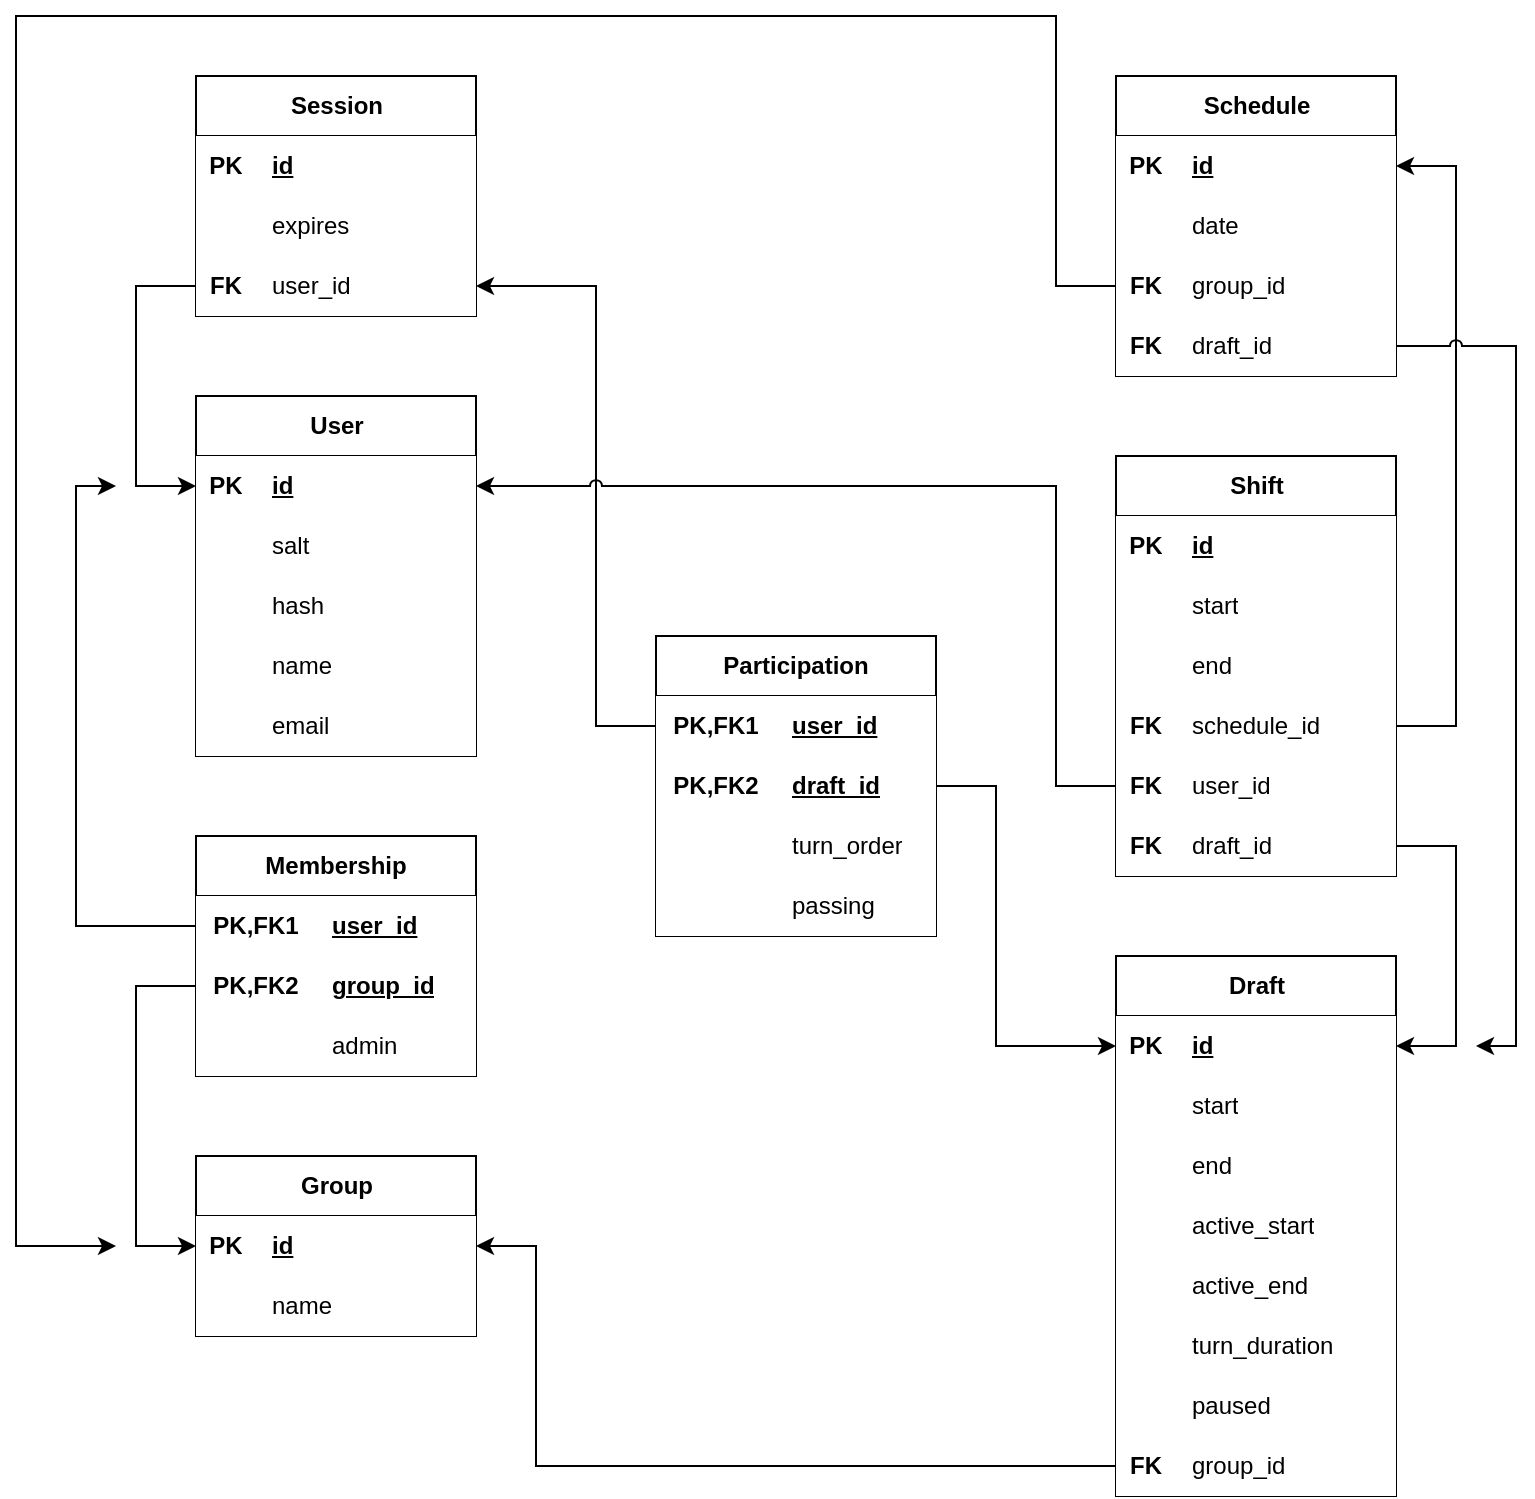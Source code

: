<mxfile version="27.0.9">
  <diagram name="Page-1" id="SUoodU7b6UHU02a_8Lrd">
    <mxGraphModel dx="2404" dy="914" grid="1" gridSize="10" guides="1" tooltips="1" connect="1" arrows="1" fold="1" page="1" pageScale="1" pageWidth="850" pageHeight="1100" math="0" shadow="0">
      <root>
        <mxCell id="0" />
        <mxCell id="1" parent="0" />
        <mxCell id="FBDq60Pws3nkyIxIa5iz-25" value="Session" style="shape=table;startSize=30;container=1;collapsible=1;childLayout=tableLayout;fixedRows=1;rowLines=0;fontStyle=1;align=center;resizeLast=1;html=1;" parent="1" vertex="1">
          <mxGeometry x="40" y="40" width="140" height="120" as="geometry" />
        </mxCell>
        <mxCell id="FBDq60Pws3nkyIxIa5iz-26" value="" style="shape=tableRow;horizontal=0;startSize=0;swimlaneHead=0;swimlaneBody=0;collapsible=0;dropTarget=0;points=[[0,0.5],[1,0.5]];portConstraint=eastwest;top=0;left=0;right=0;bottom=1;" parent="FBDq60Pws3nkyIxIa5iz-25" vertex="1">
          <mxGeometry y="30" width="140" height="30" as="geometry" />
        </mxCell>
        <mxCell id="FBDq60Pws3nkyIxIa5iz-27" value="PK" style="shape=partialRectangle;connectable=0;top=0;left=0;bottom=0;right=0;fontStyle=1;overflow=hidden;whiteSpace=wrap;html=1;" parent="FBDq60Pws3nkyIxIa5iz-26" vertex="1">
          <mxGeometry width="30" height="30" as="geometry">
            <mxRectangle width="30" height="30" as="alternateBounds" />
          </mxGeometry>
        </mxCell>
        <mxCell id="FBDq60Pws3nkyIxIa5iz-28" value="id" style="shape=partialRectangle;connectable=0;top=0;left=0;bottom=0;right=0;align=left;spacingLeft=6;fontStyle=5;overflow=hidden;whiteSpace=wrap;html=1;" parent="FBDq60Pws3nkyIxIa5iz-26" vertex="1">
          <mxGeometry x="30" width="110" height="30" as="geometry">
            <mxRectangle width="110" height="30" as="alternateBounds" />
          </mxGeometry>
        </mxCell>
        <mxCell id="FBDq60Pws3nkyIxIa5iz-29" value="" style="shape=tableRow;horizontal=0;startSize=0;swimlaneHead=0;swimlaneBody=0;collapsible=0;dropTarget=0;points=[[0,0.5],[1,0.5]];portConstraint=eastwest;top=0;left=0;right=0;bottom=0;" parent="FBDq60Pws3nkyIxIa5iz-25" vertex="1">
          <mxGeometry y="60" width="140" height="30" as="geometry" />
        </mxCell>
        <mxCell id="FBDq60Pws3nkyIxIa5iz-30" value="" style="shape=partialRectangle;connectable=0;top=0;left=0;bottom=0;right=0;editable=1;overflow=hidden;whiteSpace=wrap;html=1;" parent="FBDq60Pws3nkyIxIa5iz-29" vertex="1">
          <mxGeometry width="30" height="30" as="geometry">
            <mxRectangle width="30" height="30" as="alternateBounds" />
          </mxGeometry>
        </mxCell>
        <mxCell id="FBDq60Pws3nkyIxIa5iz-31" value="expires" style="shape=partialRectangle;connectable=0;top=0;left=0;bottom=0;right=0;align=left;spacingLeft=6;overflow=hidden;whiteSpace=wrap;html=1;" parent="FBDq60Pws3nkyIxIa5iz-29" vertex="1">
          <mxGeometry x="30" width="110" height="30" as="geometry">
            <mxRectangle width="110" height="30" as="alternateBounds" />
          </mxGeometry>
        </mxCell>
        <mxCell id="FBDq60Pws3nkyIxIa5iz-54" value="" style="shape=tableRow;horizontal=0;startSize=0;swimlaneHead=0;swimlaneBody=0;collapsible=0;dropTarget=0;points=[[0,0.5],[1,0.5]];portConstraint=eastwest;top=0;left=0;right=0;bottom=0;" parent="FBDq60Pws3nkyIxIa5iz-25" vertex="1">
          <mxGeometry y="90" width="140" height="30" as="geometry" />
        </mxCell>
        <mxCell id="FBDq60Pws3nkyIxIa5iz-55" value="&lt;b&gt;FK&lt;/b&gt;" style="shape=partialRectangle;connectable=0;top=0;left=0;bottom=0;right=0;editable=1;overflow=hidden;whiteSpace=wrap;html=1;" parent="FBDq60Pws3nkyIxIa5iz-54" vertex="1">
          <mxGeometry width="30" height="30" as="geometry">
            <mxRectangle width="30" height="30" as="alternateBounds" />
          </mxGeometry>
        </mxCell>
        <mxCell id="FBDq60Pws3nkyIxIa5iz-56" value="user_id" style="shape=partialRectangle;connectable=0;top=0;left=0;bottom=0;right=0;align=left;spacingLeft=6;overflow=hidden;whiteSpace=wrap;html=1;" parent="FBDq60Pws3nkyIxIa5iz-54" vertex="1">
          <mxGeometry x="30" width="110" height="30" as="geometry">
            <mxRectangle width="110" height="30" as="alternateBounds" />
          </mxGeometry>
        </mxCell>
        <mxCell id="FBDq60Pws3nkyIxIa5iz-38" value="User" style="shape=table;startSize=30;container=1;collapsible=1;childLayout=tableLayout;fixedRows=1;rowLines=0;fontStyle=1;align=center;resizeLast=1;html=1;" parent="1" vertex="1">
          <mxGeometry x="40" y="200" width="140" height="180" as="geometry" />
        </mxCell>
        <mxCell id="FBDq60Pws3nkyIxIa5iz-39" value="" style="shape=tableRow;horizontal=0;startSize=0;swimlaneHead=0;swimlaneBody=0;collapsible=0;dropTarget=0;points=[[0,0.5],[1,0.5]];portConstraint=eastwest;top=0;left=0;right=0;bottom=1;" parent="FBDq60Pws3nkyIxIa5iz-38" vertex="1">
          <mxGeometry y="30" width="140" height="30" as="geometry" />
        </mxCell>
        <mxCell id="FBDq60Pws3nkyIxIa5iz-40" value="PK" style="shape=partialRectangle;connectable=0;top=0;left=0;bottom=0;right=0;fontStyle=1;overflow=hidden;whiteSpace=wrap;html=1;" parent="FBDq60Pws3nkyIxIa5iz-39" vertex="1">
          <mxGeometry width="30" height="30" as="geometry">
            <mxRectangle width="30" height="30" as="alternateBounds" />
          </mxGeometry>
        </mxCell>
        <mxCell id="FBDq60Pws3nkyIxIa5iz-41" value="id" style="shape=partialRectangle;connectable=0;top=0;left=0;bottom=0;right=0;align=left;spacingLeft=6;fontStyle=5;overflow=hidden;whiteSpace=wrap;html=1;" parent="FBDq60Pws3nkyIxIa5iz-39" vertex="1">
          <mxGeometry x="30" width="110" height="30" as="geometry">
            <mxRectangle width="110" height="30" as="alternateBounds" />
          </mxGeometry>
        </mxCell>
        <mxCell id="FBDq60Pws3nkyIxIa5iz-42" value="" style="shape=tableRow;horizontal=0;startSize=0;swimlaneHead=0;swimlaneBody=0;collapsible=0;dropTarget=0;points=[[0,0.5],[1,0.5]];portConstraint=eastwest;top=0;left=0;right=0;bottom=0;" parent="FBDq60Pws3nkyIxIa5iz-38" vertex="1">
          <mxGeometry y="60" width="140" height="30" as="geometry" />
        </mxCell>
        <mxCell id="FBDq60Pws3nkyIxIa5iz-43" value="" style="shape=partialRectangle;connectable=0;top=0;left=0;bottom=0;right=0;editable=1;overflow=hidden;whiteSpace=wrap;html=1;" parent="FBDq60Pws3nkyIxIa5iz-42" vertex="1">
          <mxGeometry width="30" height="30" as="geometry">
            <mxRectangle width="30" height="30" as="alternateBounds" />
          </mxGeometry>
        </mxCell>
        <mxCell id="FBDq60Pws3nkyIxIa5iz-44" value="salt" style="shape=partialRectangle;connectable=0;top=0;left=0;bottom=0;right=0;align=left;spacingLeft=6;overflow=hidden;whiteSpace=wrap;html=1;" parent="FBDq60Pws3nkyIxIa5iz-42" vertex="1">
          <mxGeometry x="30" width="110" height="30" as="geometry">
            <mxRectangle width="110" height="30" as="alternateBounds" />
          </mxGeometry>
        </mxCell>
        <mxCell id="FBDq60Pws3nkyIxIa5iz-45" value="" style="shape=tableRow;horizontal=0;startSize=0;swimlaneHead=0;swimlaneBody=0;collapsible=0;dropTarget=0;points=[[0,0.5],[1,0.5]];portConstraint=eastwest;top=0;left=0;right=0;bottom=0;" parent="FBDq60Pws3nkyIxIa5iz-38" vertex="1">
          <mxGeometry y="90" width="140" height="30" as="geometry" />
        </mxCell>
        <mxCell id="FBDq60Pws3nkyIxIa5iz-46" value="" style="shape=partialRectangle;connectable=0;top=0;left=0;bottom=0;right=0;editable=1;overflow=hidden;whiteSpace=wrap;html=1;" parent="FBDq60Pws3nkyIxIa5iz-45" vertex="1">
          <mxGeometry width="30" height="30" as="geometry">
            <mxRectangle width="30" height="30" as="alternateBounds" />
          </mxGeometry>
        </mxCell>
        <mxCell id="FBDq60Pws3nkyIxIa5iz-47" value="hash" style="shape=partialRectangle;connectable=0;top=0;left=0;bottom=0;right=0;align=left;spacingLeft=6;overflow=hidden;whiteSpace=wrap;html=1;" parent="FBDq60Pws3nkyIxIa5iz-45" vertex="1">
          <mxGeometry x="30" width="110" height="30" as="geometry">
            <mxRectangle width="110" height="30" as="alternateBounds" />
          </mxGeometry>
        </mxCell>
        <mxCell id="FBDq60Pws3nkyIxIa5iz-48" value="" style="shape=tableRow;horizontal=0;startSize=0;swimlaneHead=0;swimlaneBody=0;collapsible=0;dropTarget=0;points=[[0,0.5],[1,0.5]];portConstraint=eastwest;top=0;left=0;right=0;bottom=0;" parent="FBDq60Pws3nkyIxIa5iz-38" vertex="1">
          <mxGeometry y="120" width="140" height="30" as="geometry" />
        </mxCell>
        <mxCell id="FBDq60Pws3nkyIxIa5iz-49" value="" style="shape=partialRectangle;connectable=0;top=0;left=0;bottom=0;right=0;editable=1;overflow=hidden;whiteSpace=wrap;html=1;" parent="FBDq60Pws3nkyIxIa5iz-48" vertex="1">
          <mxGeometry width="30" height="30" as="geometry">
            <mxRectangle width="30" height="30" as="alternateBounds" />
          </mxGeometry>
        </mxCell>
        <mxCell id="FBDq60Pws3nkyIxIa5iz-50" value="name" style="shape=partialRectangle;connectable=0;top=0;left=0;bottom=0;right=0;align=left;spacingLeft=6;overflow=hidden;whiteSpace=wrap;html=1;" parent="FBDq60Pws3nkyIxIa5iz-48" vertex="1">
          <mxGeometry x="30" width="110" height="30" as="geometry">
            <mxRectangle width="110" height="30" as="alternateBounds" />
          </mxGeometry>
        </mxCell>
        <mxCell id="FBDq60Pws3nkyIxIa5iz-51" value="" style="shape=tableRow;horizontal=0;startSize=0;swimlaneHead=0;swimlaneBody=0;collapsible=0;dropTarget=0;points=[[0,0.5],[1,0.5]];portConstraint=eastwest;top=0;left=0;right=0;bottom=0;" parent="FBDq60Pws3nkyIxIa5iz-38" vertex="1">
          <mxGeometry y="150" width="140" height="30" as="geometry" />
        </mxCell>
        <mxCell id="FBDq60Pws3nkyIxIa5iz-52" value="" style="shape=partialRectangle;connectable=0;top=0;left=0;bottom=0;right=0;editable=1;overflow=hidden;whiteSpace=wrap;html=1;" parent="FBDq60Pws3nkyIxIa5iz-51" vertex="1">
          <mxGeometry width="30" height="30" as="geometry">
            <mxRectangle width="30" height="30" as="alternateBounds" />
          </mxGeometry>
        </mxCell>
        <mxCell id="FBDq60Pws3nkyIxIa5iz-53" value="email" style="shape=partialRectangle;connectable=0;top=0;left=0;bottom=0;right=0;align=left;spacingLeft=6;overflow=hidden;whiteSpace=wrap;html=1;" parent="FBDq60Pws3nkyIxIa5iz-51" vertex="1">
          <mxGeometry x="30" width="110" height="30" as="geometry">
            <mxRectangle width="110" height="30" as="alternateBounds" />
          </mxGeometry>
        </mxCell>
        <mxCell id="FBDq60Pws3nkyIxIa5iz-57" value="Group" style="shape=table;startSize=30;container=1;collapsible=1;childLayout=tableLayout;fixedRows=1;rowLines=0;fontStyle=1;align=center;resizeLast=1;html=1;" parent="1" vertex="1">
          <mxGeometry x="40" y="580" width="140" height="90" as="geometry" />
        </mxCell>
        <mxCell id="FBDq60Pws3nkyIxIa5iz-58" value="" style="shape=tableRow;horizontal=0;startSize=0;swimlaneHead=0;swimlaneBody=0;collapsible=0;dropTarget=0;points=[[0,0.5],[1,0.5]];portConstraint=eastwest;top=0;left=0;right=0;bottom=1;" parent="FBDq60Pws3nkyIxIa5iz-57" vertex="1">
          <mxGeometry y="30" width="140" height="30" as="geometry" />
        </mxCell>
        <mxCell id="FBDq60Pws3nkyIxIa5iz-59" value="PK" style="shape=partialRectangle;connectable=0;top=0;left=0;bottom=0;right=0;fontStyle=1;overflow=hidden;whiteSpace=wrap;html=1;" parent="FBDq60Pws3nkyIxIa5iz-58" vertex="1">
          <mxGeometry width="30" height="30" as="geometry">
            <mxRectangle width="30" height="30" as="alternateBounds" />
          </mxGeometry>
        </mxCell>
        <mxCell id="FBDq60Pws3nkyIxIa5iz-60" value="id" style="shape=partialRectangle;connectable=0;top=0;left=0;bottom=0;right=0;align=left;spacingLeft=6;fontStyle=5;overflow=hidden;whiteSpace=wrap;html=1;" parent="FBDq60Pws3nkyIxIa5iz-58" vertex="1">
          <mxGeometry x="30" width="110" height="30" as="geometry">
            <mxRectangle width="110" height="30" as="alternateBounds" />
          </mxGeometry>
        </mxCell>
        <mxCell id="FBDq60Pws3nkyIxIa5iz-61" value="" style="shape=tableRow;horizontal=0;startSize=0;swimlaneHead=0;swimlaneBody=0;collapsible=0;dropTarget=0;points=[[0,0.5],[1,0.5]];portConstraint=eastwest;top=0;left=0;right=0;bottom=0;" parent="FBDq60Pws3nkyIxIa5iz-57" vertex="1">
          <mxGeometry y="60" width="140" height="30" as="geometry" />
        </mxCell>
        <mxCell id="FBDq60Pws3nkyIxIa5iz-62" value="" style="shape=partialRectangle;connectable=0;top=0;left=0;bottom=0;right=0;editable=1;overflow=hidden;whiteSpace=wrap;html=1;" parent="FBDq60Pws3nkyIxIa5iz-61" vertex="1">
          <mxGeometry width="30" height="30" as="geometry">
            <mxRectangle width="30" height="30" as="alternateBounds" />
          </mxGeometry>
        </mxCell>
        <mxCell id="FBDq60Pws3nkyIxIa5iz-63" value="name" style="shape=partialRectangle;connectable=0;top=0;left=0;bottom=0;right=0;align=left;spacingLeft=6;overflow=hidden;whiteSpace=wrap;html=1;" parent="FBDq60Pws3nkyIxIa5iz-61" vertex="1">
          <mxGeometry x="30" width="110" height="30" as="geometry">
            <mxRectangle width="110" height="30" as="alternateBounds" />
          </mxGeometry>
        </mxCell>
        <mxCell id="FBDq60Pws3nkyIxIa5iz-70" value="Draft" style="shape=table;startSize=30;container=1;collapsible=1;childLayout=tableLayout;fixedRows=1;rowLines=0;fontStyle=1;align=center;resizeLast=1;html=1;" parent="1" vertex="1">
          <mxGeometry x="500" y="480" width="140" height="270" as="geometry" />
        </mxCell>
        <mxCell id="FBDq60Pws3nkyIxIa5iz-71" value="" style="shape=tableRow;horizontal=0;startSize=0;swimlaneHead=0;swimlaneBody=0;collapsible=0;dropTarget=0;points=[[0,0.5],[1,0.5]];portConstraint=eastwest;top=0;left=0;right=0;bottom=1;" parent="FBDq60Pws3nkyIxIa5iz-70" vertex="1">
          <mxGeometry y="30" width="140" height="30" as="geometry" />
        </mxCell>
        <mxCell id="FBDq60Pws3nkyIxIa5iz-72" value="PK" style="shape=partialRectangle;connectable=0;top=0;left=0;bottom=0;right=0;fontStyle=1;overflow=hidden;whiteSpace=wrap;html=1;" parent="FBDq60Pws3nkyIxIa5iz-71" vertex="1">
          <mxGeometry width="30" height="30" as="geometry">
            <mxRectangle width="30" height="30" as="alternateBounds" />
          </mxGeometry>
        </mxCell>
        <mxCell id="FBDq60Pws3nkyIxIa5iz-73" value="id" style="shape=partialRectangle;connectable=0;top=0;left=0;bottom=0;right=0;align=left;spacingLeft=6;fontStyle=5;overflow=hidden;whiteSpace=wrap;html=1;" parent="FBDq60Pws3nkyIxIa5iz-71" vertex="1">
          <mxGeometry x="30" width="110" height="30" as="geometry">
            <mxRectangle width="110" height="30" as="alternateBounds" />
          </mxGeometry>
        </mxCell>
        <mxCell id="FBDq60Pws3nkyIxIa5iz-74" value="" style="shape=tableRow;horizontal=0;startSize=0;swimlaneHead=0;swimlaneBody=0;collapsible=0;dropTarget=0;points=[[0,0.5],[1,0.5]];portConstraint=eastwest;top=0;left=0;right=0;bottom=0;" parent="FBDq60Pws3nkyIxIa5iz-70" vertex="1">
          <mxGeometry y="60" width="140" height="30" as="geometry" />
        </mxCell>
        <mxCell id="FBDq60Pws3nkyIxIa5iz-75" value="" style="shape=partialRectangle;connectable=0;top=0;left=0;bottom=0;right=0;editable=1;overflow=hidden;whiteSpace=wrap;html=1;" parent="FBDq60Pws3nkyIxIa5iz-74" vertex="1">
          <mxGeometry width="30" height="30" as="geometry">
            <mxRectangle width="30" height="30" as="alternateBounds" />
          </mxGeometry>
        </mxCell>
        <mxCell id="FBDq60Pws3nkyIxIa5iz-76" value="start" style="shape=partialRectangle;connectable=0;top=0;left=0;bottom=0;right=0;align=left;spacingLeft=6;overflow=hidden;whiteSpace=wrap;html=1;" parent="FBDq60Pws3nkyIxIa5iz-74" vertex="1">
          <mxGeometry x="30" width="110" height="30" as="geometry">
            <mxRectangle width="110" height="30" as="alternateBounds" />
          </mxGeometry>
        </mxCell>
        <mxCell id="FBDq60Pws3nkyIxIa5iz-77" value="" style="shape=tableRow;horizontal=0;startSize=0;swimlaneHead=0;swimlaneBody=0;collapsible=0;dropTarget=0;points=[[0,0.5],[1,0.5]];portConstraint=eastwest;top=0;left=0;right=0;bottom=0;" parent="FBDq60Pws3nkyIxIa5iz-70" vertex="1">
          <mxGeometry y="90" width="140" height="30" as="geometry" />
        </mxCell>
        <mxCell id="FBDq60Pws3nkyIxIa5iz-78" value="" style="shape=partialRectangle;connectable=0;top=0;left=0;bottom=0;right=0;editable=1;overflow=hidden;whiteSpace=wrap;html=1;" parent="FBDq60Pws3nkyIxIa5iz-77" vertex="1">
          <mxGeometry width="30" height="30" as="geometry">
            <mxRectangle width="30" height="30" as="alternateBounds" />
          </mxGeometry>
        </mxCell>
        <mxCell id="FBDq60Pws3nkyIxIa5iz-79" value="end" style="shape=partialRectangle;connectable=0;top=0;left=0;bottom=0;right=0;align=left;spacingLeft=6;overflow=hidden;whiteSpace=wrap;html=1;" parent="FBDq60Pws3nkyIxIa5iz-77" vertex="1">
          <mxGeometry x="30" width="110" height="30" as="geometry">
            <mxRectangle width="110" height="30" as="alternateBounds" />
          </mxGeometry>
        </mxCell>
        <mxCell id="FBDq60Pws3nkyIxIa5iz-80" value="" style="shape=tableRow;horizontal=0;startSize=0;swimlaneHead=0;swimlaneBody=0;collapsible=0;dropTarget=0;points=[[0,0.5],[1,0.5]];portConstraint=eastwest;top=0;left=0;right=0;bottom=0;" parent="FBDq60Pws3nkyIxIa5iz-70" vertex="1">
          <mxGeometry y="120" width="140" height="30" as="geometry" />
        </mxCell>
        <mxCell id="FBDq60Pws3nkyIxIa5iz-81" value="" style="shape=partialRectangle;connectable=0;top=0;left=0;bottom=0;right=0;editable=1;overflow=hidden;whiteSpace=wrap;html=1;" parent="FBDq60Pws3nkyIxIa5iz-80" vertex="1">
          <mxGeometry width="30" height="30" as="geometry">
            <mxRectangle width="30" height="30" as="alternateBounds" />
          </mxGeometry>
        </mxCell>
        <mxCell id="FBDq60Pws3nkyIxIa5iz-82" value="active_start" style="shape=partialRectangle;connectable=0;top=0;left=0;bottom=0;right=0;align=left;spacingLeft=6;overflow=hidden;whiteSpace=wrap;html=1;" parent="FBDq60Pws3nkyIxIa5iz-80" vertex="1">
          <mxGeometry x="30" width="110" height="30" as="geometry">
            <mxRectangle width="110" height="30" as="alternateBounds" />
          </mxGeometry>
        </mxCell>
        <mxCell id="FBDq60Pws3nkyIxIa5iz-83" value="" style="shape=tableRow;horizontal=0;startSize=0;swimlaneHead=0;swimlaneBody=0;collapsible=0;dropTarget=0;points=[[0,0.5],[1,0.5]];portConstraint=eastwest;top=0;left=0;right=0;bottom=0;" parent="FBDq60Pws3nkyIxIa5iz-70" vertex="1">
          <mxGeometry y="150" width="140" height="30" as="geometry" />
        </mxCell>
        <mxCell id="FBDq60Pws3nkyIxIa5iz-84" value="" style="shape=partialRectangle;connectable=0;top=0;left=0;bottom=0;right=0;editable=1;overflow=hidden;whiteSpace=wrap;html=1;" parent="FBDq60Pws3nkyIxIa5iz-83" vertex="1">
          <mxGeometry width="30" height="30" as="geometry">
            <mxRectangle width="30" height="30" as="alternateBounds" />
          </mxGeometry>
        </mxCell>
        <mxCell id="FBDq60Pws3nkyIxIa5iz-85" value="active_end" style="shape=partialRectangle;connectable=0;top=0;left=0;bottom=0;right=0;align=left;spacingLeft=6;overflow=hidden;whiteSpace=wrap;html=1;" parent="FBDq60Pws3nkyIxIa5iz-83" vertex="1">
          <mxGeometry x="30" width="110" height="30" as="geometry">
            <mxRectangle width="110" height="30" as="alternateBounds" />
          </mxGeometry>
        </mxCell>
        <mxCell id="FBDq60Pws3nkyIxIa5iz-86" value="" style="shape=tableRow;horizontal=0;startSize=0;swimlaneHead=0;swimlaneBody=0;collapsible=0;dropTarget=0;points=[[0,0.5],[1,0.5]];portConstraint=eastwest;top=0;left=0;right=0;bottom=0;" parent="FBDq60Pws3nkyIxIa5iz-70" vertex="1">
          <mxGeometry y="180" width="140" height="30" as="geometry" />
        </mxCell>
        <mxCell id="FBDq60Pws3nkyIxIa5iz-87" value="" style="shape=partialRectangle;connectable=0;top=0;left=0;bottom=0;right=0;editable=1;overflow=hidden;whiteSpace=wrap;html=1;" parent="FBDq60Pws3nkyIxIa5iz-86" vertex="1">
          <mxGeometry width="30" height="30" as="geometry">
            <mxRectangle width="30" height="30" as="alternateBounds" />
          </mxGeometry>
        </mxCell>
        <mxCell id="FBDq60Pws3nkyIxIa5iz-88" value="turn_duration" style="shape=partialRectangle;connectable=0;top=0;left=0;bottom=0;right=0;align=left;spacingLeft=6;overflow=hidden;whiteSpace=wrap;html=1;" parent="FBDq60Pws3nkyIxIa5iz-86" vertex="1">
          <mxGeometry x="30" width="110" height="30" as="geometry">
            <mxRectangle width="110" height="30" as="alternateBounds" />
          </mxGeometry>
        </mxCell>
        <mxCell id="FBDq60Pws3nkyIxIa5iz-89" value="" style="shape=tableRow;horizontal=0;startSize=0;swimlaneHead=0;swimlaneBody=0;collapsible=0;dropTarget=0;points=[[0,0.5],[1,0.5]];portConstraint=eastwest;top=0;left=0;right=0;bottom=0;" parent="FBDq60Pws3nkyIxIa5iz-70" vertex="1">
          <mxGeometry y="210" width="140" height="30" as="geometry" />
        </mxCell>
        <mxCell id="FBDq60Pws3nkyIxIa5iz-90" value="" style="shape=partialRectangle;connectable=0;top=0;left=0;bottom=0;right=0;editable=1;overflow=hidden;whiteSpace=wrap;html=1;" parent="FBDq60Pws3nkyIxIa5iz-89" vertex="1">
          <mxGeometry width="30" height="30" as="geometry">
            <mxRectangle width="30" height="30" as="alternateBounds" />
          </mxGeometry>
        </mxCell>
        <mxCell id="FBDq60Pws3nkyIxIa5iz-91" value="paused" style="shape=partialRectangle;connectable=0;top=0;left=0;bottom=0;right=0;align=left;spacingLeft=6;overflow=hidden;whiteSpace=wrap;html=1;" parent="FBDq60Pws3nkyIxIa5iz-89" vertex="1">
          <mxGeometry x="30" width="110" height="30" as="geometry">
            <mxRectangle width="110" height="30" as="alternateBounds" />
          </mxGeometry>
        </mxCell>
        <mxCell id="FBDq60Pws3nkyIxIa5iz-183" value="" style="shape=tableRow;horizontal=0;startSize=0;swimlaneHead=0;swimlaneBody=0;collapsible=0;dropTarget=0;points=[[0,0.5],[1,0.5]];portConstraint=eastwest;top=0;left=0;right=0;bottom=0;" parent="FBDq60Pws3nkyIxIa5iz-70" vertex="1">
          <mxGeometry y="240" width="140" height="30" as="geometry" />
        </mxCell>
        <mxCell id="FBDq60Pws3nkyIxIa5iz-184" value="&lt;b&gt;FK&lt;/b&gt;" style="shape=partialRectangle;connectable=0;top=0;left=0;bottom=0;right=0;editable=1;overflow=hidden;whiteSpace=wrap;html=1;" parent="FBDq60Pws3nkyIxIa5iz-183" vertex="1">
          <mxGeometry width="30" height="30" as="geometry">
            <mxRectangle width="30" height="30" as="alternateBounds" />
          </mxGeometry>
        </mxCell>
        <mxCell id="FBDq60Pws3nkyIxIa5iz-185" value="group_id" style="shape=partialRectangle;connectable=0;top=0;left=0;bottom=0;right=0;align=left;spacingLeft=6;overflow=hidden;whiteSpace=wrap;html=1;" parent="FBDq60Pws3nkyIxIa5iz-183" vertex="1">
          <mxGeometry x="30" width="110" height="30" as="geometry">
            <mxRectangle width="110" height="30" as="alternateBounds" />
          </mxGeometry>
        </mxCell>
        <mxCell id="FBDq60Pws3nkyIxIa5iz-92" value="Schedule" style="shape=table;startSize=30;container=1;collapsible=1;childLayout=tableLayout;fixedRows=1;rowLines=0;fontStyle=1;align=center;resizeLast=1;html=1;swimlaneFillColor=none;" parent="1" vertex="1">
          <mxGeometry x="500" y="40" width="140" height="150" as="geometry" />
        </mxCell>
        <mxCell id="FBDq60Pws3nkyIxIa5iz-93" value="" style="shape=tableRow;horizontal=0;startSize=0;swimlaneHead=0;swimlaneBody=0;collapsible=0;dropTarget=0;points=[[0,0.5],[1,0.5]];portConstraint=eastwest;top=0;left=0;right=0;bottom=1;" parent="FBDq60Pws3nkyIxIa5iz-92" vertex="1">
          <mxGeometry y="30" width="140" height="30" as="geometry" />
        </mxCell>
        <mxCell id="FBDq60Pws3nkyIxIa5iz-94" value="PK" style="shape=partialRectangle;connectable=0;top=0;left=0;bottom=0;right=0;fontStyle=1;overflow=hidden;whiteSpace=wrap;html=1;" parent="FBDq60Pws3nkyIxIa5iz-93" vertex="1">
          <mxGeometry width="30" height="30" as="geometry">
            <mxRectangle width="30" height="30" as="alternateBounds" />
          </mxGeometry>
        </mxCell>
        <mxCell id="FBDq60Pws3nkyIxIa5iz-95" value="id" style="shape=partialRectangle;connectable=0;top=0;left=0;bottom=0;right=0;align=left;spacingLeft=6;fontStyle=5;overflow=hidden;whiteSpace=wrap;html=1;" parent="FBDq60Pws3nkyIxIa5iz-93" vertex="1">
          <mxGeometry x="30" width="110" height="30" as="geometry">
            <mxRectangle width="110" height="30" as="alternateBounds" />
          </mxGeometry>
        </mxCell>
        <mxCell id="FBDq60Pws3nkyIxIa5iz-96" value="" style="shape=tableRow;horizontal=0;startSize=0;swimlaneHead=0;swimlaneBody=0;collapsible=0;dropTarget=0;points=[[0,0.5],[1,0.5]];portConstraint=eastwest;top=0;left=0;right=0;bottom=0;" parent="FBDq60Pws3nkyIxIa5iz-92" vertex="1">
          <mxGeometry y="60" width="140" height="30" as="geometry" />
        </mxCell>
        <mxCell id="FBDq60Pws3nkyIxIa5iz-97" value="" style="shape=partialRectangle;connectable=0;top=0;left=0;bottom=0;right=0;editable=1;overflow=hidden;whiteSpace=wrap;html=1;" parent="FBDq60Pws3nkyIxIa5iz-96" vertex="1">
          <mxGeometry width="30" height="30" as="geometry">
            <mxRectangle width="30" height="30" as="alternateBounds" />
          </mxGeometry>
        </mxCell>
        <mxCell id="FBDq60Pws3nkyIxIa5iz-98" value="date" style="shape=partialRectangle;connectable=0;top=0;left=0;bottom=0;right=0;align=left;spacingLeft=6;overflow=hidden;whiteSpace=wrap;html=1;" parent="FBDq60Pws3nkyIxIa5iz-96" vertex="1">
          <mxGeometry x="30" width="110" height="30" as="geometry">
            <mxRectangle width="110" height="30" as="alternateBounds" />
          </mxGeometry>
        </mxCell>
        <mxCell id="FBDq60Pws3nkyIxIa5iz-99" value="" style="shape=tableRow;horizontal=0;startSize=0;swimlaneHead=0;swimlaneBody=0;collapsible=0;dropTarget=0;points=[[0,0.5],[1,0.5]];portConstraint=eastwest;top=0;left=0;right=0;bottom=0;" parent="FBDq60Pws3nkyIxIa5iz-92" vertex="1">
          <mxGeometry y="90" width="140" height="30" as="geometry" />
        </mxCell>
        <mxCell id="FBDq60Pws3nkyIxIa5iz-100" value="FK" style="shape=partialRectangle;connectable=0;top=0;left=0;bottom=0;right=0;editable=1;overflow=hidden;whiteSpace=wrap;html=1;fontStyle=1;" parent="FBDq60Pws3nkyIxIa5iz-99" vertex="1">
          <mxGeometry width="30" height="30" as="geometry">
            <mxRectangle width="30" height="30" as="alternateBounds" />
          </mxGeometry>
        </mxCell>
        <mxCell id="FBDq60Pws3nkyIxIa5iz-101" value="group_id" style="shape=partialRectangle;connectable=0;top=0;left=0;bottom=0;right=0;align=left;spacingLeft=6;overflow=hidden;whiteSpace=wrap;html=1;" parent="FBDq60Pws3nkyIxIa5iz-99" vertex="1">
          <mxGeometry x="30" width="110" height="30" as="geometry">
            <mxRectangle width="110" height="30" as="alternateBounds" />
          </mxGeometry>
        </mxCell>
        <mxCell id="FBDq60Pws3nkyIxIa5iz-102" value="" style="shape=tableRow;horizontal=0;startSize=0;swimlaneHead=0;swimlaneBody=0;collapsible=0;dropTarget=0;points=[[0,0.5],[1,0.5]];portConstraint=eastwest;top=0;left=0;right=0;bottom=0;" parent="FBDq60Pws3nkyIxIa5iz-92" vertex="1">
          <mxGeometry y="120" width="140" height="30" as="geometry" />
        </mxCell>
        <mxCell id="FBDq60Pws3nkyIxIa5iz-103" value="&lt;b&gt;FK&lt;/b&gt;" style="shape=partialRectangle;connectable=0;top=0;left=0;bottom=0;right=0;editable=1;overflow=hidden;whiteSpace=wrap;html=1;" parent="FBDq60Pws3nkyIxIa5iz-102" vertex="1">
          <mxGeometry width="30" height="30" as="geometry">
            <mxRectangle width="30" height="30" as="alternateBounds" />
          </mxGeometry>
        </mxCell>
        <mxCell id="FBDq60Pws3nkyIxIa5iz-104" value="draft_id" style="shape=partialRectangle;connectable=0;top=0;left=0;bottom=0;right=0;align=left;spacingLeft=6;overflow=hidden;whiteSpace=wrap;html=1;" parent="FBDq60Pws3nkyIxIa5iz-102" vertex="1">
          <mxGeometry x="30" width="110" height="30" as="geometry">
            <mxRectangle width="110" height="30" as="alternateBounds" />
          </mxGeometry>
        </mxCell>
        <mxCell id="FBDq60Pws3nkyIxIa5iz-105" value="Shift" style="shape=table;startSize=30;container=1;collapsible=1;childLayout=tableLayout;fixedRows=1;rowLines=0;fontStyle=1;align=center;resizeLast=1;html=1;" parent="1" vertex="1">
          <mxGeometry x="500" y="230" width="140" height="210" as="geometry" />
        </mxCell>
        <mxCell id="FBDq60Pws3nkyIxIa5iz-106" value="" style="shape=tableRow;horizontal=0;startSize=0;swimlaneHead=0;swimlaneBody=0;collapsible=0;dropTarget=0;points=[[0,0.5],[1,0.5]];portConstraint=eastwest;top=0;left=0;right=0;bottom=1;" parent="FBDq60Pws3nkyIxIa5iz-105" vertex="1">
          <mxGeometry y="30" width="140" height="30" as="geometry" />
        </mxCell>
        <mxCell id="FBDq60Pws3nkyIxIa5iz-107" value="PK" style="shape=partialRectangle;connectable=0;top=0;left=0;bottom=0;right=0;fontStyle=1;overflow=hidden;whiteSpace=wrap;html=1;" parent="FBDq60Pws3nkyIxIa5iz-106" vertex="1">
          <mxGeometry width="30" height="30" as="geometry">
            <mxRectangle width="30" height="30" as="alternateBounds" />
          </mxGeometry>
        </mxCell>
        <mxCell id="FBDq60Pws3nkyIxIa5iz-108" value="id" style="shape=partialRectangle;connectable=0;top=0;left=0;bottom=0;right=0;align=left;spacingLeft=6;fontStyle=5;overflow=hidden;whiteSpace=wrap;html=1;" parent="FBDq60Pws3nkyIxIa5iz-106" vertex="1">
          <mxGeometry x="30" width="110" height="30" as="geometry">
            <mxRectangle width="110" height="30" as="alternateBounds" />
          </mxGeometry>
        </mxCell>
        <mxCell id="FBDq60Pws3nkyIxIa5iz-109" value="" style="shape=tableRow;horizontal=0;startSize=0;swimlaneHead=0;swimlaneBody=0;collapsible=0;dropTarget=0;points=[[0,0.5],[1,0.5]];portConstraint=eastwest;top=0;left=0;right=0;bottom=0;" parent="FBDq60Pws3nkyIxIa5iz-105" vertex="1">
          <mxGeometry y="60" width="140" height="30" as="geometry" />
        </mxCell>
        <mxCell id="FBDq60Pws3nkyIxIa5iz-110" value="" style="shape=partialRectangle;connectable=0;top=0;left=0;bottom=0;right=0;editable=1;overflow=hidden;whiteSpace=wrap;html=1;" parent="FBDq60Pws3nkyIxIa5iz-109" vertex="1">
          <mxGeometry width="30" height="30" as="geometry">
            <mxRectangle width="30" height="30" as="alternateBounds" />
          </mxGeometry>
        </mxCell>
        <mxCell id="FBDq60Pws3nkyIxIa5iz-111" value="start" style="shape=partialRectangle;connectable=0;top=0;left=0;bottom=0;right=0;align=left;spacingLeft=6;overflow=hidden;whiteSpace=wrap;html=1;" parent="FBDq60Pws3nkyIxIa5iz-109" vertex="1">
          <mxGeometry x="30" width="110" height="30" as="geometry">
            <mxRectangle width="110" height="30" as="alternateBounds" />
          </mxGeometry>
        </mxCell>
        <mxCell id="FBDq60Pws3nkyIxIa5iz-112" value="" style="shape=tableRow;horizontal=0;startSize=0;swimlaneHead=0;swimlaneBody=0;collapsible=0;dropTarget=0;points=[[0,0.5],[1,0.5]];portConstraint=eastwest;top=0;left=0;right=0;bottom=0;" parent="FBDq60Pws3nkyIxIa5iz-105" vertex="1">
          <mxGeometry y="90" width="140" height="30" as="geometry" />
        </mxCell>
        <mxCell id="FBDq60Pws3nkyIxIa5iz-113" value="" style="shape=partialRectangle;connectable=0;top=0;left=0;bottom=0;right=0;editable=1;overflow=hidden;whiteSpace=wrap;html=1;" parent="FBDq60Pws3nkyIxIa5iz-112" vertex="1">
          <mxGeometry width="30" height="30" as="geometry">
            <mxRectangle width="30" height="30" as="alternateBounds" />
          </mxGeometry>
        </mxCell>
        <mxCell id="FBDq60Pws3nkyIxIa5iz-114" value="end" style="shape=partialRectangle;connectable=0;top=0;left=0;bottom=0;right=0;align=left;spacingLeft=6;overflow=hidden;whiteSpace=wrap;html=1;" parent="FBDq60Pws3nkyIxIa5iz-112" vertex="1">
          <mxGeometry x="30" width="110" height="30" as="geometry">
            <mxRectangle width="110" height="30" as="alternateBounds" />
          </mxGeometry>
        </mxCell>
        <mxCell id="FBDq60Pws3nkyIxIa5iz-115" value="" style="shape=tableRow;horizontal=0;startSize=0;swimlaneHead=0;swimlaneBody=0;collapsible=0;dropTarget=0;points=[[0,0.5],[1,0.5]];portConstraint=eastwest;top=0;left=0;right=0;bottom=0;" parent="FBDq60Pws3nkyIxIa5iz-105" vertex="1">
          <mxGeometry y="120" width="140" height="30" as="geometry" />
        </mxCell>
        <mxCell id="FBDq60Pws3nkyIxIa5iz-116" value="&lt;b&gt;FK&lt;/b&gt;" style="shape=partialRectangle;connectable=0;top=0;left=0;bottom=0;right=0;editable=1;overflow=hidden;whiteSpace=wrap;html=1;" parent="FBDq60Pws3nkyIxIa5iz-115" vertex="1">
          <mxGeometry width="30" height="30" as="geometry">
            <mxRectangle width="30" height="30" as="alternateBounds" />
          </mxGeometry>
        </mxCell>
        <mxCell id="FBDq60Pws3nkyIxIa5iz-117" value="schedule_id" style="shape=partialRectangle;connectable=0;top=0;left=0;bottom=0;right=0;align=left;spacingLeft=6;overflow=hidden;whiteSpace=wrap;html=1;" parent="FBDq60Pws3nkyIxIa5iz-115" vertex="1">
          <mxGeometry x="30" width="110" height="30" as="geometry">
            <mxRectangle width="110" height="30" as="alternateBounds" />
          </mxGeometry>
        </mxCell>
        <mxCell id="FBDq60Pws3nkyIxIa5iz-118" value="" style="shape=tableRow;horizontal=0;startSize=0;swimlaneHead=0;swimlaneBody=0;collapsible=0;dropTarget=0;points=[[0,0.5],[1,0.5]];portConstraint=eastwest;top=0;left=0;right=0;bottom=0;" parent="FBDq60Pws3nkyIxIa5iz-105" vertex="1">
          <mxGeometry y="150" width="140" height="30" as="geometry" />
        </mxCell>
        <mxCell id="FBDq60Pws3nkyIxIa5iz-119" value="&lt;b&gt;FK&lt;/b&gt;" style="shape=partialRectangle;connectable=0;top=0;left=0;bottom=0;right=0;editable=1;overflow=hidden;whiteSpace=wrap;html=1;" parent="FBDq60Pws3nkyIxIa5iz-118" vertex="1">
          <mxGeometry width="30" height="30" as="geometry">
            <mxRectangle width="30" height="30" as="alternateBounds" />
          </mxGeometry>
        </mxCell>
        <mxCell id="FBDq60Pws3nkyIxIa5iz-120" value="user_id" style="shape=partialRectangle;connectable=0;top=0;left=0;bottom=0;right=0;align=left;spacingLeft=6;overflow=hidden;whiteSpace=wrap;html=1;" parent="FBDq60Pws3nkyIxIa5iz-118" vertex="1">
          <mxGeometry x="30" width="110" height="30" as="geometry">
            <mxRectangle width="110" height="30" as="alternateBounds" />
          </mxGeometry>
        </mxCell>
        <mxCell id="FBDq60Pws3nkyIxIa5iz-121" value="" style="shape=tableRow;horizontal=0;startSize=0;swimlaneHead=0;swimlaneBody=0;collapsible=0;dropTarget=0;points=[[0,0.5],[1,0.5]];portConstraint=eastwest;top=0;left=0;right=0;bottom=0;" parent="FBDq60Pws3nkyIxIa5iz-105" vertex="1">
          <mxGeometry y="180" width="140" height="30" as="geometry" />
        </mxCell>
        <mxCell id="FBDq60Pws3nkyIxIa5iz-122" value="&lt;b&gt;FK&lt;/b&gt;" style="shape=partialRectangle;connectable=0;top=0;left=0;bottom=0;right=0;editable=1;overflow=hidden;whiteSpace=wrap;html=1;" parent="FBDq60Pws3nkyIxIa5iz-121" vertex="1">
          <mxGeometry width="30" height="30" as="geometry">
            <mxRectangle width="30" height="30" as="alternateBounds" />
          </mxGeometry>
        </mxCell>
        <mxCell id="FBDq60Pws3nkyIxIa5iz-123" value="draft_id" style="shape=partialRectangle;connectable=0;top=0;left=0;bottom=0;right=0;align=left;spacingLeft=6;overflow=hidden;whiteSpace=wrap;html=1;" parent="FBDq60Pws3nkyIxIa5iz-121" vertex="1">
          <mxGeometry x="30" width="110" height="30" as="geometry">
            <mxRectangle width="110" height="30" as="alternateBounds" />
          </mxGeometry>
        </mxCell>
        <mxCell id="FBDq60Pws3nkyIxIa5iz-137" value="Membership" style="shape=table;startSize=30;container=1;collapsible=1;childLayout=tableLayout;fixedRows=1;rowLines=0;fontStyle=1;align=center;resizeLast=1;html=1;whiteSpace=wrap;" parent="1" vertex="1">
          <mxGeometry x="40" y="420" width="140" height="120" as="geometry" />
        </mxCell>
        <mxCell id="FBDq60Pws3nkyIxIa5iz-138" value="" style="shape=tableRow;horizontal=0;startSize=0;swimlaneHead=0;swimlaneBody=0;collapsible=0;dropTarget=0;points=[[0,0.5],[1,0.5]];portConstraint=eastwest;top=0;left=0;right=0;bottom=0;html=1;" parent="FBDq60Pws3nkyIxIa5iz-137" vertex="1">
          <mxGeometry y="30" width="140" height="30" as="geometry" />
        </mxCell>
        <mxCell id="FBDq60Pws3nkyIxIa5iz-139" value="PK,FK1" style="shape=partialRectangle;connectable=0;top=0;left=0;bottom=0;right=0;fontStyle=1;overflow=hidden;html=1;whiteSpace=wrap;" parent="FBDq60Pws3nkyIxIa5iz-138" vertex="1">
          <mxGeometry width="60" height="30" as="geometry">
            <mxRectangle width="60" height="30" as="alternateBounds" />
          </mxGeometry>
        </mxCell>
        <mxCell id="FBDq60Pws3nkyIxIa5iz-140" value="user_id" style="shape=partialRectangle;connectable=0;top=0;left=0;bottom=0;right=0;align=left;spacingLeft=6;fontStyle=5;overflow=hidden;html=1;whiteSpace=wrap;" parent="FBDq60Pws3nkyIxIa5iz-138" vertex="1">
          <mxGeometry x="60" width="80" height="30" as="geometry">
            <mxRectangle width="80" height="30" as="alternateBounds" />
          </mxGeometry>
        </mxCell>
        <mxCell id="FBDq60Pws3nkyIxIa5iz-141" value="" style="shape=tableRow;horizontal=0;startSize=0;swimlaneHead=0;swimlaneBody=0;collapsible=0;dropTarget=0;points=[[0,0.5],[1,0.5]];portConstraint=eastwest;top=0;left=0;right=0;bottom=1;html=1;" parent="FBDq60Pws3nkyIxIa5iz-137" vertex="1">
          <mxGeometry y="60" width="140" height="30" as="geometry" />
        </mxCell>
        <mxCell id="FBDq60Pws3nkyIxIa5iz-142" value="PK,FK2" style="shape=partialRectangle;connectable=0;top=0;left=0;bottom=0;right=0;fontStyle=1;overflow=hidden;html=1;whiteSpace=wrap;" parent="FBDq60Pws3nkyIxIa5iz-141" vertex="1">
          <mxGeometry width="60" height="30" as="geometry">
            <mxRectangle width="60" height="30" as="alternateBounds" />
          </mxGeometry>
        </mxCell>
        <mxCell id="FBDq60Pws3nkyIxIa5iz-143" value="group_id" style="shape=partialRectangle;connectable=0;top=0;left=0;bottom=0;right=0;align=left;spacingLeft=6;fontStyle=5;overflow=hidden;html=1;whiteSpace=wrap;" parent="FBDq60Pws3nkyIxIa5iz-141" vertex="1">
          <mxGeometry x="60" width="80" height="30" as="geometry">
            <mxRectangle width="80" height="30" as="alternateBounds" />
          </mxGeometry>
        </mxCell>
        <mxCell id="FBDq60Pws3nkyIxIa5iz-144" value="" style="shape=tableRow;horizontal=0;startSize=0;swimlaneHead=0;swimlaneBody=0;collapsible=0;dropTarget=0;points=[[0,0.5],[1,0.5]];portConstraint=eastwest;top=0;left=0;right=0;bottom=0;html=1;" parent="FBDq60Pws3nkyIxIa5iz-137" vertex="1">
          <mxGeometry y="90" width="140" height="30" as="geometry" />
        </mxCell>
        <mxCell id="FBDq60Pws3nkyIxIa5iz-145" value="" style="shape=partialRectangle;connectable=0;top=0;left=0;bottom=0;right=0;editable=1;overflow=hidden;html=1;whiteSpace=wrap;" parent="FBDq60Pws3nkyIxIa5iz-144" vertex="1">
          <mxGeometry width="60" height="30" as="geometry">
            <mxRectangle width="60" height="30" as="alternateBounds" />
          </mxGeometry>
        </mxCell>
        <mxCell id="FBDq60Pws3nkyIxIa5iz-146" value="admin" style="shape=partialRectangle;connectable=0;top=0;left=0;bottom=0;right=0;align=left;spacingLeft=6;overflow=hidden;html=1;whiteSpace=wrap;" parent="FBDq60Pws3nkyIxIa5iz-144" vertex="1">
          <mxGeometry x="60" width="80" height="30" as="geometry">
            <mxRectangle width="80" height="30" as="alternateBounds" />
          </mxGeometry>
        </mxCell>
        <mxCell id="FBDq60Pws3nkyIxIa5iz-151" value="Participation" style="shape=table;startSize=30;container=1;collapsible=1;childLayout=tableLayout;fixedRows=1;rowLines=0;fontStyle=1;align=center;resizeLast=1;html=1;whiteSpace=wrap;" parent="1" vertex="1">
          <mxGeometry x="270" y="320" width="140" height="150" as="geometry" />
        </mxCell>
        <mxCell id="FBDq60Pws3nkyIxIa5iz-152" value="" style="shape=tableRow;horizontal=0;startSize=0;swimlaneHead=0;swimlaneBody=0;collapsible=0;dropTarget=0;points=[[0,0.5],[1,0.5]];portConstraint=eastwest;top=0;left=0;right=0;bottom=0;html=1;" parent="FBDq60Pws3nkyIxIa5iz-151" vertex="1">
          <mxGeometry y="30" width="140" height="30" as="geometry" />
        </mxCell>
        <mxCell id="FBDq60Pws3nkyIxIa5iz-153" value="PK,FK1" style="shape=partialRectangle;connectable=0;top=0;left=0;bottom=0;right=0;fontStyle=1;overflow=hidden;html=1;whiteSpace=wrap;" parent="FBDq60Pws3nkyIxIa5iz-152" vertex="1">
          <mxGeometry width="60" height="30" as="geometry">
            <mxRectangle width="60" height="30" as="alternateBounds" />
          </mxGeometry>
        </mxCell>
        <mxCell id="FBDq60Pws3nkyIxIa5iz-154" value="user_id" style="shape=partialRectangle;connectable=0;top=0;left=0;bottom=0;right=0;align=left;spacingLeft=6;fontStyle=5;overflow=hidden;html=1;whiteSpace=wrap;" parent="FBDq60Pws3nkyIxIa5iz-152" vertex="1">
          <mxGeometry x="60" width="80" height="30" as="geometry">
            <mxRectangle width="80" height="30" as="alternateBounds" />
          </mxGeometry>
        </mxCell>
        <mxCell id="FBDq60Pws3nkyIxIa5iz-155" value="" style="shape=tableRow;horizontal=0;startSize=0;swimlaneHead=0;swimlaneBody=0;collapsible=0;dropTarget=0;points=[[0,0.5],[1,0.5]];portConstraint=eastwest;top=0;left=0;right=0;bottom=1;html=1;" parent="FBDq60Pws3nkyIxIa5iz-151" vertex="1">
          <mxGeometry y="60" width="140" height="30" as="geometry" />
        </mxCell>
        <mxCell id="FBDq60Pws3nkyIxIa5iz-156" value="PK,FK2" style="shape=partialRectangle;connectable=0;top=0;left=0;bottom=0;right=0;fontStyle=1;overflow=hidden;html=1;whiteSpace=wrap;" parent="FBDq60Pws3nkyIxIa5iz-155" vertex="1">
          <mxGeometry width="60" height="30" as="geometry">
            <mxRectangle width="60" height="30" as="alternateBounds" />
          </mxGeometry>
        </mxCell>
        <mxCell id="FBDq60Pws3nkyIxIa5iz-157" value="draft_id" style="shape=partialRectangle;connectable=0;top=0;left=0;bottom=0;right=0;align=left;spacingLeft=6;fontStyle=5;overflow=hidden;html=1;whiteSpace=wrap;" parent="FBDq60Pws3nkyIxIa5iz-155" vertex="1">
          <mxGeometry x="60" width="80" height="30" as="geometry">
            <mxRectangle width="80" height="30" as="alternateBounds" />
          </mxGeometry>
        </mxCell>
        <mxCell id="FBDq60Pws3nkyIxIa5iz-158" value="" style="shape=tableRow;horizontal=0;startSize=0;swimlaneHead=0;swimlaneBody=0;collapsible=0;dropTarget=0;points=[[0,0.5],[1,0.5]];portConstraint=eastwest;top=0;left=0;right=0;bottom=0;html=1;" parent="FBDq60Pws3nkyIxIa5iz-151" vertex="1">
          <mxGeometry y="90" width="140" height="30" as="geometry" />
        </mxCell>
        <mxCell id="FBDq60Pws3nkyIxIa5iz-159" value="" style="shape=partialRectangle;connectable=0;top=0;left=0;bottom=0;right=0;editable=1;overflow=hidden;html=1;whiteSpace=wrap;" parent="FBDq60Pws3nkyIxIa5iz-158" vertex="1">
          <mxGeometry width="60" height="30" as="geometry">
            <mxRectangle width="60" height="30" as="alternateBounds" />
          </mxGeometry>
        </mxCell>
        <mxCell id="FBDq60Pws3nkyIxIa5iz-160" value="turn_order" style="shape=partialRectangle;connectable=0;top=0;left=0;bottom=0;right=0;align=left;spacingLeft=6;overflow=hidden;html=1;whiteSpace=wrap;" parent="FBDq60Pws3nkyIxIa5iz-158" vertex="1">
          <mxGeometry x="60" width="80" height="30" as="geometry">
            <mxRectangle width="80" height="30" as="alternateBounds" />
          </mxGeometry>
        </mxCell>
        <mxCell id="FBDq60Pws3nkyIxIa5iz-161" value="" style="shape=tableRow;horizontal=0;startSize=0;swimlaneHead=0;swimlaneBody=0;collapsible=0;dropTarget=0;points=[[0,0.5],[1,0.5]];portConstraint=eastwest;top=0;left=0;right=0;bottom=0;html=1;" parent="FBDq60Pws3nkyIxIa5iz-151" vertex="1">
          <mxGeometry y="120" width="140" height="30" as="geometry" />
        </mxCell>
        <mxCell id="FBDq60Pws3nkyIxIa5iz-162" value="" style="shape=partialRectangle;connectable=0;top=0;left=0;bottom=0;right=0;editable=1;overflow=hidden;html=1;whiteSpace=wrap;" parent="FBDq60Pws3nkyIxIa5iz-161" vertex="1">
          <mxGeometry width="60" height="30" as="geometry">
            <mxRectangle width="60" height="30" as="alternateBounds" />
          </mxGeometry>
        </mxCell>
        <mxCell id="FBDq60Pws3nkyIxIa5iz-163" value="passing" style="shape=partialRectangle;connectable=0;top=0;left=0;bottom=0;right=0;align=left;spacingLeft=6;overflow=hidden;html=1;whiteSpace=wrap;" parent="FBDq60Pws3nkyIxIa5iz-161" vertex="1">
          <mxGeometry x="60" width="80" height="30" as="geometry">
            <mxRectangle width="80" height="30" as="alternateBounds" />
          </mxGeometry>
        </mxCell>
        <mxCell id="FBDq60Pws3nkyIxIa5iz-164" value="" style="endArrow=classic;html=1;rounded=0;exitX=0;exitY=0.5;exitDx=0;exitDy=0;entryX=0;entryY=0.5;entryDx=0;entryDy=0;" parent="1" source="FBDq60Pws3nkyIxIa5iz-54" target="FBDq60Pws3nkyIxIa5iz-39" edge="1">
          <mxGeometry width="50" height="50" relative="1" as="geometry">
            <mxPoint x="580" y="390" as="sourcePoint" />
            <mxPoint x="630" y="340" as="targetPoint" />
            <Array as="points">
              <mxPoint x="10" y="145" />
              <mxPoint x="10" y="245" />
            </Array>
          </mxGeometry>
        </mxCell>
        <mxCell id="FBDq60Pws3nkyIxIa5iz-165" value="" style="endArrow=classic;html=1;rounded=0;exitX=0;exitY=0.5;exitDx=0;exitDy=0;" parent="1" source="FBDq60Pws3nkyIxIa5iz-138" edge="1">
          <mxGeometry width="50" height="50" relative="1" as="geometry">
            <mxPoint x="10" y="180" as="sourcePoint" />
            <mxPoint y="245" as="targetPoint" />
            <Array as="points">
              <mxPoint x="-20" y="465" />
              <mxPoint x="-20" y="245" />
            </Array>
          </mxGeometry>
        </mxCell>
        <mxCell id="FBDq60Pws3nkyIxIa5iz-166" value="" style="endArrow=classic;html=1;rounded=0;exitX=0;exitY=0.5;exitDx=0;exitDy=0;entryX=0;entryY=0.5;entryDx=0;entryDy=0;" parent="1" source="FBDq60Pws3nkyIxIa5iz-141" target="FBDq60Pws3nkyIxIa5iz-58" edge="1">
          <mxGeometry width="50" height="50" relative="1" as="geometry">
            <mxPoint x="580" y="390" as="sourcePoint" />
            <mxPoint x="450" y="480" as="targetPoint" />
            <Array as="points">
              <mxPoint x="10" y="495" />
              <mxPoint x="10" y="625" />
            </Array>
          </mxGeometry>
        </mxCell>
        <mxCell id="FBDq60Pws3nkyIxIa5iz-167" value="" style="endArrow=classic;html=1;rounded=0;exitX=0;exitY=0.5;exitDx=0;exitDy=0;entryX=1;entryY=0.5;entryDx=0;entryDy=0;" parent="1" source="FBDq60Pws3nkyIxIa5iz-152" target="FBDq60Pws3nkyIxIa5iz-54" edge="1">
          <mxGeometry width="50" height="50" relative="1" as="geometry">
            <mxPoint x="580" y="390" as="sourcePoint" />
            <mxPoint x="630" y="340" as="targetPoint" />
            <Array as="points">
              <mxPoint x="240" y="365" />
              <mxPoint x="240" y="145" />
            </Array>
          </mxGeometry>
        </mxCell>
        <mxCell id="FBDq60Pws3nkyIxIa5iz-168" value="" style="endArrow=classic;html=1;rounded=0;exitX=1;exitY=0.5;exitDx=0;exitDy=0;entryX=0;entryY=0.5;entryDx=0;entryDy=0;" parent="1" source="FBDq60Pws3nkyIxIa5iz-155" target="FBDq60Pws3nkyIxIa5iz-71" edge="1">
          <mxGeometry width="50" height="50" relative="1" as="geometry">
            <mxPoint x="580" y="390" as="sourcePoint" />
            <mxPoint x="630" y="340" as="targetPoint" />
            <Array as="points">
              <mxPoint x="440" y="395" />
              <mxPoint x="440" y="525" />
              <mxPoint x="460" y="525" />
            </Array>
          </mxGeometry>
        </mxCell>
        <mxCell id="FBDq60Pws3nkyIxIa5iz-169" value="" style="endArrow=classic;html=1;rounded=0;exitX=1;exitY=0.5;exitDx=0;exitDy=0;entryX=1;entryY=0.5;entryDx=0;entryDy=0;" parent="1" source="FBDq60Pws3nkyIxIa5iz-121" target="FBDq60Pws3nkyIxIa5iz-71" edge="1">
          <mxGeometry width="50" height="50" relative="1" as="geometry">
            <mxPoint x="750" y="350" as="sourcePoint" />
            <mxPoint x="750" y="310" as="targetPoint" />
            <Array as="points">
              <mxPoint x="670" y="425" />
              <mxPoint x="670" y="525" />
            </Array>
          </mxGeometry>
        </mxCell>
        <mxCell id="FBDq60Pws3nkyIxIa5iz-170" value="" style="endArrow=classic;html=1;rounded=0;exitX=0;exitY=0.5;exitDx=0;exitDy=0;entryX=1;entryY=0.5;entryDx=0;entryDy=0;flowAnimation=0;shadow=0;jumpStyle=arc;" parent="1" source="FBDq60Pws3nkyIxIa5iz-118" target="FBDq60Pws3nkyIxIa5iz-39" edge="1">
          <mxGeometry width="50" height="50" relative="1" as="geometry">
            <mxPoint x="580" y="390" as="sourcePoint" />
            <mxPoint x="250" y="245" as="targetPoint" />
            <Array as="points">
              <mxPoint x="470" y="395" />
              <mxPoint x="470" y="245" />
              <mxPoint x="200" y="245" />
            </Array>
          </mxGeometry>
        </mxCell>
        <mxCell id="FBDq60Pws3nkyIxIa5iz-171" value="" style="endArrow=classic;html=1;rounded=0;exitX=1;exitY=0.5;exitDx=0;exitDy=0;entryX=1;entryY=0.5;entryDx=0;entryDy=0;" parent="1" source="FBDq60Pws3nkyIxIa5iz-115" target="FBDq60Pws3nkyIxIa5iz-93" edge="1">
          <mxGeometry width="50" height="50" relative="1" as="geometry">
            <mxPoint x="580" y="390" as="sourcePoint" />
            <mxPoint x="630" y="340" as="targetPoint" />
            <Array as="points">
              <mxPoint x="670" y="365" />
              <mxPoint x="670" y="85" />
            </Array>
          </mxGeometry>
        </mxCell>
        <mxCell id="FBDq60Pws3nkyIxIa5iz-172" value="" style="endArrow=classic;html=1;rounded=0;exitX=1;exitY=0.5;exitDx=0;exitDy=0;jumpStyle=arc;" parent="1" source="FBDq60Pws3nkyIxIa5iz-102" edge="1">
          <mxGeometry width="50" height="50" relative="1" as="geometry">
            <mxPoint x="690" y="175" as="sourcePoint" />
            <mxPoint x="680" y="525" as="targetPoint" />
            <Array as="points">
              <mxPoint x="700" y="175" />
              <mxPoint x="700" y="525" />
            </Array>
          </mxGeometry>
        </mxCell>
        <mxCell id="FBDq60Pws3nkyIxIa5iz-182" value="" style="endArrow=classic;html=1;rounded=0;exitX=0;exitY=0.5;exitDx=0;exitDy=0;" parent="1" source="FBDq60Pws3nkyIxIa5iz-99" edge="1">
          <mxGeometry width="50" height="50" relative="1" as="geometry">
            <mxPoint x="580" y="390" as="sourcePoint" />
            <mxPoint y="625" as="targetPoint" />
            <Array as="points">
              <mxPoint x="470" y="145" />
              <mxPoint x="470" y="10" />
              <mxPoint x="-50" y="10" />
              <mxPoint x="-50" y="625" />
            </Array>
          </mxGeometry>
        </mxCell>
        <mxCell id="FBDq60Pws3nkyIxIa5iz-186" value="" style="endArrow=classic;html=1;rounded=0;exitX=0;exitY=0.5;exitDx=0;exitDy=0;entryX=1;entryY=0.5;entryDx=0;entryDy=0;" parent="1" source="FBDq60Pws3nkyIxIa5iz-183" target="FBDq60Pws3nkyIxIa5iz-58" edge="1">
          <mxGeometry width="50" height="50" relative="1" as="geometry">
            <mxPoint x="580" y="390" as="sourcePoint" />
            <mxPoint x="630" y="340" as="targetPoint" />
            <Array as="points">
              <mxPoint x="210" y="735" />
              <mxPoint x="210" y="625" />
            </Array>
          </mxGeometry>
        </mxCell>
      </root>
    </mxGraphModel>
  </diagram>
</mxfile>
